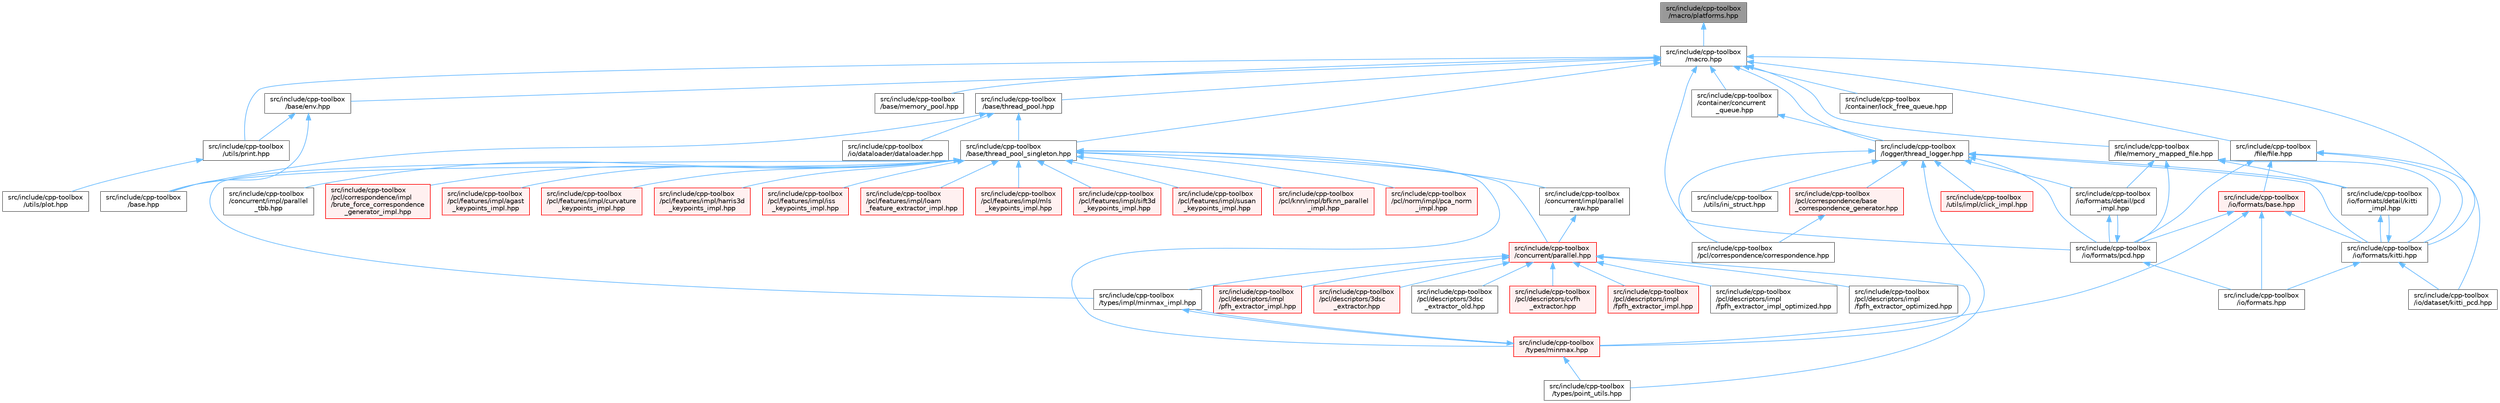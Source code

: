digraph "src/include/cpp-toolbox/macro/platforms.hpp"
{
 // LATEX_PDF_SIZE
  bgcolor="transparent";
  edge [fontname=Helvetica,fontsize=10,labelfontname=Helvetica,labelfontsize=10];
  node [fontname=Helvetica,fontsize=10,shape=box,height=0.2,width=0.4];
  Node1 [id="Node000001",label="src/include/cpp-toolbox\l/macro/platforms.hpp",height=0.2,width=0.4,color="gray40", fillcolor="grey60", style="filled", fontcolor="black",tooltip=" "];
  Node1 -> Node2 [id="edge1_Node000001_Node000002",dir="back",color="steelblue1",style="solid",tooltip=" "];
  Node2 [id="Node000002",label="src/include/cpp-toolbox\l/macro.hpp",height=0.2,width=0.4,color="grey40", fillcolor="white", style="filled",URL="$macro_8hpp.html",tooltip="通用的编译器、平台、架构检测和实用宏定义 / Common macros for compiler, platform, architecture detection and utility macro..."];
  Node2 -> Node3 [id="edge2_Node000002_Node000003",dir="back",color="steelblue1",style="solid",tooltip=" "];
  Node3 [id="Node000003",label="src/include/cpp-toolbox\l/base/env.hpp",height=0.2,width=0.4,color="grey40", fillcolor="white", style="filled",URL="$env_8hpp.html",tooltip=" "];
  Node3 -> Node4 [id="edge3_Node000003_Node000004",dir="back",color="steelblue1",style="solid",tooltip=" "];
  Node4 [id="Node000004",label="src/include/cpp-toolbox\l/base.hpp",height=0.2,width=0.4,color="grey40", fillcolor="white", style="filled",URL="$base_8hpp.html",tooltip=" "];
  Node3 -> Node5 [id="edge4_Node000003_Node000005",dir="back",color="steelblue1",style="solid",tooltip=" "];
  Node5 [id="Node000005",label="src/include/cpp-toolbox\l/utils/print.hpp",height=0.2,width=0.4,color="grey40", fillcolor="white", style="filled",URL="$print_8hpp.html",tooltip=" "];
  Node5 -> Node6 [id="edge5_Node000005_Node000006",dir="back",color="steelblue1",style="solid",tooltip=" "];
  Node6 [id="Node000006",label="src/include/cpp-toolbox\l/utils/plot.hpp",height=0.2,width=0.4,color="grey40", fillcolor="white", style="filled",URL="$plot_8hpp.html",tooltip=" "];
  Node2 -> Node7 [id="edge6_Node000002_Node000007",dir="back",color="steelblue1",style="solid",tooltip=" "];
  Node7 [id="Node000007",label="src/include/cpp-toolbox\l/base/memory_pool.hpp",height=0.2,width=0.4,color="grey40", fillcolor="white", style="filled",URL="$memory__pool_8hpp.html",tooltip=" "];
  Node2 -> Node8 [id="edge7_Node000002_Node000008",dir="back",color="steelblue1",style="solid",tooltip=" "];
  Node8 [id="Node000008",label="src/include/cpp-toolbox\l/base/thread_pool.hpp",height=0.2,width=0.4,color="grey40", fillcolor="white", style="filled",URL="$thread__pool_8hpp.html",tooltip=" "];
  Node8 -> Node4 [id="edge8_Node000008_Node000004",dir="back",color="steelblue1",style="solid",tooltip=" "];
  Node8 -> Node9 [id="edge9_Node000008_Node000009",dir="back",color="steelblue1",style="solid",tooltip=" "];
  Node9 [id="Node000009",label="src/include/cpp-toolbox\l/base/thread_pool_singleton.hpp",height=0.2,width=0.4,color="grey40", fillcolor="white", style="filled",URL="$thread__pool__singleton_8hpp.html",tooltip=" "];
  Node9 -> Node4 [id="edge10_Node000009_Node000004",dir="back",color="steelblue1",style="solid",tooltip=" "];
  Node9 -> Node10 [id="edge11_Node000009_Node000010",dir="back",color="steelblue1",style="solid",tooltip=" "];
  Node10 [id="Node000010",label="src/include/cpp-toolbox\l/concurrent/impl/parallel\l_raw.hpp",height=0.2,width=0.4,color="grey40", fillcolor="white", style="filled",URL="$parallel__raw_8hpp.html",tooltip=" "];
  Node10 -> Node11 [id="edge12_Node000010_Node000011",dir="back",color="steelblue1",style="solid",tooltip=" "];
  Node11 [id="Node000011",label="src/include/cpp-toolbox\l/concurrent/parallel.hpp",height=0.2,width=0.4,color="red", fillcolor="#FFF0F0", style="filled",URL="$parallel_8hpp.html",tooltip=" "];
  Node11 -> Node12 [id="edge13_Node000011_Node000012",dir="back",color="steelblue1",style="solid",tooltip=" "];
  Node12 [id="Node000012",label="src/include/cpp-toolbox\l/pcl/descriptors/3dsc\l_extractor.hpp",height=0.2,width=0.4,color="red", fillcolor="#FFF0F0", style="filled",URL="$3dsc__extractor_8hpp.html",tooltip=" "];
  Node11 -> Node14 [id="edge14_Node000011_Node000014",dir="back",color="steelblue1",style="solid",tooltip=" "];
  Node14 [id="Node000014",label="src/include/cpp-toolbox\l/pcl/descriptors/3dsc\l_extractor_old.hpp",height=0.2,width=0.4,color="grey40", fillcolor="white", style="filled",URL="$3dsc__extractor__old_8hpp.html",tooltip=" "];
  Node11 -> Node15 [id="edge15_Node000011_Node000015",dir="back",color="steelblue1",style="solid",tooltip=" "];
  Node15 [id="Node000015",label="src/include/cpp-toolbox\l/pcl/descriptors/cvfh\l_extractor.hpp",height=0.2,width=0.4,color="red", fillcolor="#FFF0F0", style="filled",URL="$cvfh__extractor_8hpp.html",tooltip=" "];
  Node11 -> Node16 [id="edge16_Node000011_Node000016",dir="back",color="steelblue1",style="solid",tooltip=" "];
  Node16 [id="Node000016",label="src/include/cpp-toolbox\l/pcl/descriptors/impl\l/fpfh_extractor_impl.hpp",height=0.2,width=0.4,color="red", fillcolor="#FFF0F0", style="filled",URL="$fpfh__extractor__impl_8hpp.html",tooltip=" "];
  Node11 -> Node18 [id="edge17_Node000011_Node000018",dir="back",color="steelblue1",style="solid",tooltip=" "];
  Node18 [id="Node000018",label="src/include/cpp-toolbox\l/pcl/descriptors/impl\l/fpfh_extractor_impl_optimized.hpp",height=0.2,width=0.4,color="grey40", fillcolor="white", style="filled",URL="$fpfh__extractor__impl__optimized_8hpp.html",tooltip=" "];
  Node11 -> Node19 [id="edge18_Node000011_Node000019",dir="back",color="steelblue1",style="solid",tooltip=" "];
  Node19 [id="Node000019",label="src/include/cpp-toolbox\l/pcl/descriptors/impl\l/fpfh_extractor_optimized.hpp",height=0.2,width=0.4,color="grey40", fillcolor="white", style="filled",URL="$fpfh__extractor__optimized_8hpp.html",tooltip=" "];
  Node11 -> Node20 [id="edge19_Node000011_Node000020",dir="back",color="steelblue1",style="solid",tooltip=" "];
  Node20 [id="Node000020",label="src/include/cpp-toolbox\l/pcl/descriptors/impl\l/pfh_extractor_impl.hpp",height=0.2,width=0.4,color="red", fillcolor="#FFF0F0", style="filled",URL="$pfh__extractor__impl_8hpp.html",tooltip=" "];
  Node11 -> Node43 [id="edge20_Node000011_Node000043",dir="back",color="steelblue1",style="solid",tooltip=" "];
  Node43 [id="Node000043",label="src/include/cpp-toolbox\l/types/impl/minmax_impl.hpp",height=0.2,width=0.4,color="grey40", fillcolor="white", style="filled",URL="$minmax__impl_8hpp.html",tooltip=" "];
  Node43 -> Node44 [id="edge21_Node000043_Node000044",dir="back",color="steelblue1",style="solid",tooltip=" "];
  Node44 [id="Node000044",label="src/include/cpp-toolbox\l/types/minmax.hpp",height=0.2,width=0.4,color="red", fillcolor="#FFF0F0", style="filled",URL="$minmax_8hpp.html",tooltip=" "];
  Node44 -> Node43 [id="edge22_Node000044_Node000043",dir="back",color="steelblue1",style="solid",tooltip=" "];
  Node44 -> Node45 [id="edge23_Node000044_Node000045",dir="back",color="steelblue1",style="solid",tooltip=" "];
  Node45 [id="Node000045",label="src/include/cpp-toolbox\l/types/point_utils.hpp",height=0.2,width=0.4,color="grey40", fillcolor="white", style="filled",URL="$point__utils_8hpp.html",tooltip=" "];
  Node11 -> Node44 [id="edge24_Node000011_Node000044",dir="back",color="steelblue1",style="solid",tooltip=" "];
  Node9 -> Node46 [id="edge25_Node000009_Node000046",dir="back",color="steelblue1",style="solid",tooltip=" "];
  Node46 [id="Node000046",label="src/include/cpp-toolbox\l/concurrent/impl/parallel\l_tbb.hpp",height=0.2,width=0.4,color="grey40", fillcolor="white", style="filled",URL="$parallel__tbb_8hpp.html",tooltip=" "];
  Node9 -> Node11 [id="edge26_Node000009_Node000011",dir="back",color="steelblue1",style="solid",tooltip=" "];
  Node9 -> Node47 [id="edge27_Node000009_Node000047",dir="back",color="steelblue1",style="solid",tooltip=" "];
  Node47 [id="Node000047",label="src/include/cpp-toolbox\l/pcl/correspondence/impl\l/brute_force_correspondence\l_generator_impl.hpp",height=0.2,width=0.4,color="red", fillcolor="#FFF0F0", style="filled",URL="$brute__force__correspondence__generator__impl_8hpp.html",tooltip=" "];
  Node9 -> Node50 [id="edge28_Node000009_Node000050",dir="back",color="steelblue1",style="solid",tooltip=" "];
  Node50 [id="Node000050",label="src/include/cpp-toolbox\l/pcl/features/impl/agast\l_keypoints_impl.hpp",height=0.2,width=0.4,color="red", fillcolor="#FFF0F0", style="filled",URL="$agast__keypoints__impl_8hpp.html",tooltip=" "];
  Node9 -> Node51 [id="edge29_Node000009_Node000051",dir="back",color="steelblue1",style="solid",tooltip=" "];
  Node51 [id="Node000051",label="src/include/cpp-toolbox\l/pcl/features/impl/curvature\l_keypoints_impl.hpp",height=0.2,width=0.4,color="red", fillcolor="#FFF0F0", style="filled",URL="$curvature__keypoints__impl_8hpp.html",tooltip=" "];
  Node9 -> Node52 [id="edge30_Node000009_Node000052",dir="back",color="steelblue1",style="solid",tooltip=" "];
  Node52 [id="Node000052",label="src/include/cpp-toolbox\l/pcl/features/impl/harris3d\l_keypoints_impl.hpp",height=0.2,width=0.4,color="red", fillcolor="#FFF0F0", style="filled",URL="$harris3d__keypoints__impl_8hpp.html",tooltip=" "];
  Node9 -> Node53 [id="edge31_Node000009_Node000053",dir="back",color="steelblue1",style="solid",tooltip=" "];
  Node53 [id="Node000053",label="src/include/cpp-toolbox\l/pcl/features/impl/iss\l_keypoints_impl.hpp",height=0.2,width=0.4,color="red", fillcolor="#FFF0F0", style="filled",URL="$iss__keypoints__impl_8hpp.html",tooltip=" "];
  Node9 -> Node54 [id="edge32_Node000009_Node000054",dir="back",color="steelblue1",style="solid",tooltip=" "];
  Node54 [id="Node000054",label="src/include/cpp-toolbox\l/pcl/features/impl/loam\l_feature_extractor_impl.hpp",height=0.2,width=0.4,color="red", fillcolor="#FFF0F0", style="filled",URL="$loam__feature__extractor__impl_8hpp.html",tooltip=" "];
  Node9 -> Node55 [id="edge33_Node000009_Node000055",dir="back",color="steelblue1",style="solid",tooltip=" "];
  Node55 [id="Node000055",label="src/include/cpp-toolbox\l/pcl/features/impl/mls\l_keypoints_impl.hpp",height=0.2,width=0.4,color="red", fillcolor="#FFF0F0", style="filled",URL="$mls__keypoints__impl_8hpp.html",tooltip=" "];
  Node9 -> Node56 [id="edge34_Node000009_Node000056",dir="back",color="steelblue1",style="solid",tooltip=" "];
  Node56 [id="Node000056",label="src/include/cpp-toolbox\l/pcl/features/impl/sift3d\l_keypoints_impl.hpp",height=0.2,width=0.4,color="red", fillcolor="#FFF0F0", style="filled",URL="$sift3d__keypoints__impl_8hpp.html",tooltip=" "];
  Node9 -> Node57 [id="edge35_Node000009_Node000057",dir="back",color="steelblue1",style="solid",tooltip=" "];
  Node57 [id="Node000057",label="src/include/cpp-toolbox\l/pcl/features/impl/susan\l_keypoints_impl.hpp",height=0.2,width=0.4,color="red", fillcolor="#FFF0F0", style="filled",URL="$susan__keypoints__impl_8hpp.html",tooltip=" "];
  Node9 -> Node58 [id="edge36_Node000009_Node000058",dir="back",color="steelblue1",style="solid",tooltip=" "];
  Node58 [id="Node000058",label="src/include/cpp-toolbox\l/pcl/knn/impl/bfknn_parallel\l_impl.hpp",height=0.2,width=0.4,color="red", fillcolor="#FFF0F0", style="filled",URL="$bfknn__parallel__impl_8hpp.html",tooltip=" "];
  Node9 -> Node59 [id="edge37_Node000009_Node000059",dir="back",color="steelblue1",style="solid",tooltip=" "];
  Node59 [id="Node000059",label="src/include/cpp-toolbox\l/pcl/norm/impl/pca_norm\l_impl.hpp",height=0.2,width=0.4,color="red", fillcolor="#FFF0F0", style="filled",URL="$pca__norm__impl_8hpp.html",tooltip=" "];
  Node9 -> Node43 [id="edge38_Node000009_Node000043",dir="back",color="steelblue1",style="solid",tooltip=" "];
  Node9 -> Node44 [id="edge39_Node000009_Node000044",dir="back",color="steelblue1",style="solid",tooltip=" "];
  Node8 -> Node60 [id="edge40_Node000008_Node000060",dir="back",color="steelblue1",style="solid",tooltip=" "];
  Node60 [id="Node000060",label="src/include/cpp-toolbox\l/io/dataloader/dataloader.hpp",height=0.2,width=0.4,color="grey40", fillcolor="white", style="filled",URL="$dataloader_8hpp.html",tooltip=" "];
  Node2 -> Node9 [id="edge41_Node000002_Node000009",dir="back",color="steelblue1",style="solid",tooltip=" "];
  Node2 -> Node61 [id="edge42_Node000002_Node000061",dir="back",color="steelblue1",style="solid",tooltip=" "];
  Node61 [id="Node000061",label="src/include/cpp-toolbox\l/container/concurrent\l_queue.hpp",height=0.2,width=0.4,color="grey40", fillcolor="white", style="filled",URL="$concurrent__queue_8hpp.html",tooltip=" "];
  Node61 -> Node62 [id="edge43_Node000061_Node000062",dir="back",color="steelblue1",style="solid",tooltip=" "];
  Node62 [id="Node000062",label="src/include/cpp-toolbox\l/logger/thread_logger.hpp",height=0.2,width=0.4,color="grey40", fillcolor="white", style="filled",URL="$thread__logger_8hpp.html",tooltip=" "];
  Node62 -> Node63 [id="edge44_Node000062_Node000063",dir="back",color="steelblue1",style="solid",tooltip=" "];
  Node63 [id="Node000063",label="src/include/cpp-toolbox\l/io/formats/detail/kitti\l_impl.hpp",height=0.2,width=0.4,color="grey40", fillcolor="white", style="filled",URL="$kitti__impl_8hpp.html",tooltip="此文件包含 kitti_format_t 的模板实现/This file contains the template implementations for kitti_format_t"];
  Node63 -> Node64 [id="edge45_Node000063_Node000064",dir="back",color="steelblue1",style="solid",tooltip=" "];
  Node64 [id="Node000064",label="src/include/cpp-toolbox\l/io/formats/kitti.hpp",height=0.2,width=0.4,color="grey40", fillcolor="white", style="filled",URL="$kitti_8hpp.html",tooltip=" "];
  Node64 -> Node65 [id="edge46_Node000064_Node000065",dir="back",color="steelblue1",style="solid",tooltip=" "];
  Node65 [id="Node000065",label="src/include/cpp-toolbox\l/io/dataset/kitti_pcd.hpp",height=0.2,width=0.4,color="grey40", fillcolor="white", style="filled",URL="$kitti__pcd_8hpp.html",tooltip=" "];
  Node64 -> Node66 [id="edge47_Node000064_Node000066",dir="back",color="steelblue1",style="solid",tooltip=" "];
  Node66 [id="Node000066",label="src/include/cpp-toolbox\l/io/formats.hpp",height=0.2,width=0.4,color="grey40", fillcolor="white", style="filled",URL="$formats_8hpp.html",tooltip=" "];
  Node64 -> Node63 [id="edge48_Node000064_Node000063",dir="back",color="steelblue1",style="solid",tooltip=" "];
  Node62 -> Node67 [id="edge49_Node000062_Node000067",dir="back",color="steelblue1",style="solid",tooltip=" "];
  Node67 [id="Node000067",label="src/include/cpp-toolbox\l/io/formats/detail/pcd\l_impl.hpp",height=0.2,width=0.4,color="grey40", fillcolor="white", style="filled",URL="$pcd__impl_8hpp.html",tooltip="此文件包含 pcd_format_t 的模板实现/This file contains the template implementations for pcd_format_t"];
  Node67 -> Node68 [id="edge50_Node000067_Node000068",dir="back",color="steelblue1",style="solid",tooltip=" "];
  Node68 [id="Node000068",label="src/include/cpp-toolbox\l/io/formats/pcd.hpp",height=0.2,width=0.4,color="grey40", fillcolor="white", style="filled",URL="$pcd_8hpp.html",tooltip=" "];
  Node68 -> Node66 [id="edge51_Node000068_Node000066",dir="back",color="steelblue1",style="solid",tooltip=" "];
  Node68 -> Node67 [id="edge52_Node000068_Node000067",dir="back",color="steelblue1",style="solid",tooltip=" "];
  Node62 -> Node64 [id="edge53_Node000062_Node000064",dir="back",color="steelblue1",style="solid",tooltip=" "];
  Node62 -> Node68 [id="edge54_Node000062_Node000068",dir="back",color="steelblue1",style="solid",tooltip=" "];
  Node62 -> Node69 [id="edge55_Node000062_Node000069",dir="back",color="steelblue1",style="solid",tooltip=" "];
  Node69 [id="Node000069",label="src/include/cpp-toolbox\l/pcl/correspondence/base\l_correspondence_generator.hpp",height=0.2,width=0.4,color="red", fillcolor="#FFF0F0", style="filled",URL="$base__correspondence__generator_8hpp.html",tooltip=" "];
  Node69 -> Node49 [id="edge56_Node000069_Node000049",dir="back",color="steelblue1",style="solid",tooltip=" "];
  Node49 [id="Node000049",label="src/include/cpp-toolbox\l/pcl/correspondence/correspondence.hpp",height=0.2,width=0.4,color="grey40", fillcolor="white", style="filled",URL="$correspondence_8hpp.html",tooltip="对应点生成算法统一导出文件 / Unified export file for correspondence generation algorithms"];
  Node62 -> Node49 [id="edge57_Node000062_Node000049",dir="back",color="steelblue1",style="solid",tooltip=" "];
  Node62 -> Node45 [id="edge58_Node000062_Node000045",dir="back",color="steelblue1",style="solid",tooltip=" "];
  Node62 -> Node73 [id="edge59_Node000062_Node000073",dir="back",color="steelblue1",style="solid",tooltip=" "];
  Node73 [id="Node000073",label="src/include/cpp-toolbox\l/utils/impl/click_impl.hpp",height=0.2,width=0.4,color="red", fillcolor="#FFF0F0", style="filled",URL="$click__impl_8hpp.html",tooltip=" "];
  Node62 -> Node75 [id="edge60_Node000062_Node000075",dir="back",color="steelblue1",style="solid",tooltip=" "];
  Node75 [id="Node000075",label="src/include/cpp-toolbox\l/utils/ini_struct.hpp",height=0.2,width=0.4,color="grey40", fillcolor="white", style="filled",URL="$ini__struct_8hpp.html",tooltip=" "];
  Node2 -> Node76 [id="edge61_Node000002_Node000076",dir="back",color="steelblue1",style="solid",tooltip=" "];
  Node76 [id="Node000076",label="src/include/cpp-toolbox\l/container/lock_free_queue.hpp",height=0.2,width=0.4,color="grey40", fillcolor="white", style="filled",URL="$lock__free__queue_8hpp.html",tooltip=" "];
  Node2 -> Node77 [id="edge62_Node000002_Node000077",dir="back",color="steelblue1",style="solid",tooltip=" "];
  Node77 [id="Node000077",label="src/include/cpp-toolbox\l/file/file.hpp",height=0.2,width=0.4,color="grey40", fillcolor="white", style="filled",URL="$file_8hpp.html",tooltip=" "];
  Node77 -> Node65 [id="edge63_Node000077_Node000065",dir="back",color="steelblue1",style="solid",tooltip=" "];
  Node77 -> Node78 [id="edge64_Node000077_Node000078",dir="back",color="steelblue1",style="solid",tooltip=" "];
  Node78 [id="Node000078",label="src/include/cpp-toolbox\l/io/formats/base.hpp",height=0.2,width=0.4,color="red", fillcolor="#FFF0F0", style="filled",URL="$io_2formats_2base_8hpp.html",tooltip=" "];
  Node78 -> Node66 [id="edge65_Node000078_Node000066",dir="back",color="steelblue1",style="solid",tooltip=" "];
  Node78 -> Node64 [id="edge66_Node000078_Node000064",dir="back",color="steelblue1",style="solid",tooltip=" "];
  Node78 -> Node68 [id="edge67_Node000078_Node000068",dir="back",color="steelblue1",style="solid",tooltip=" "];
  Node78 -> Node44 [id="edge68_Node000078_Node000044",dir="back",color="steelblue1",style="solid",tooltip=" "];
  Node77 -> Node64 [id="edge69_Node000077_Node000064",dir="back",color="steelblue1",style="solid",tooltip=" "];
  Node77 -> Node68 [id="edge70_Node000077_Node000068",dir="back",color="steelblue1",style="solid",tooltip=" "];
  Node2 -> Node97 [id="edge71_Node000002_Node000097",dir="back",color="steelblue1",style="solid",tooltip=" "];
  Node97 [id="Node000097",label="src/include/cpp-toolbox\l/file/memory_mapped_file.hpp",height=0.2,width=0.4,color="grey40", fillcolor="white", style="filled",URL="$memory__mapped__file_8hpp.html",tooltip=" "];
  Node97 -> Node63 [id="edge72_Node000097_Node000063",dir="back",color="steelblue1",style="solid",tooltip=" "];
  Node97 -> Node67 [id="edge73_Node000097_Node000067",dir="back",color="steelblue1",style="solid",tooltip=" "];
  Node97 -> Node64 [id="edge74_Node000097_Node000064",dir="back",color="steelblue1",style="solid",tooltip=" "];
  Node97 -> Node68 [id="edge75_Node000097_Node000068",dir="back",color="steelblue1",style="solid",tooltip=" "];
  Node2 -> Node64 [id="edge76_Node000002_Node000064",dir="back",color="steelblue1",style="solid",tooltip=" "];
  Node2 -> Node68 [id="edge77_Node000002_Node000068",dir="back",color="steelblue1",style="solid",tooltip=" "];
  Node2 -> Node62 [id="edge78_Node000002_Node000062",dir="back",color="steelblue1",style="solid",tooltip=" "];
  Node2 -> Node5 [id="edge79_Node000002_Node000005",dir="back",color="steelblue1",style="solid",tooltip=" "];
}
